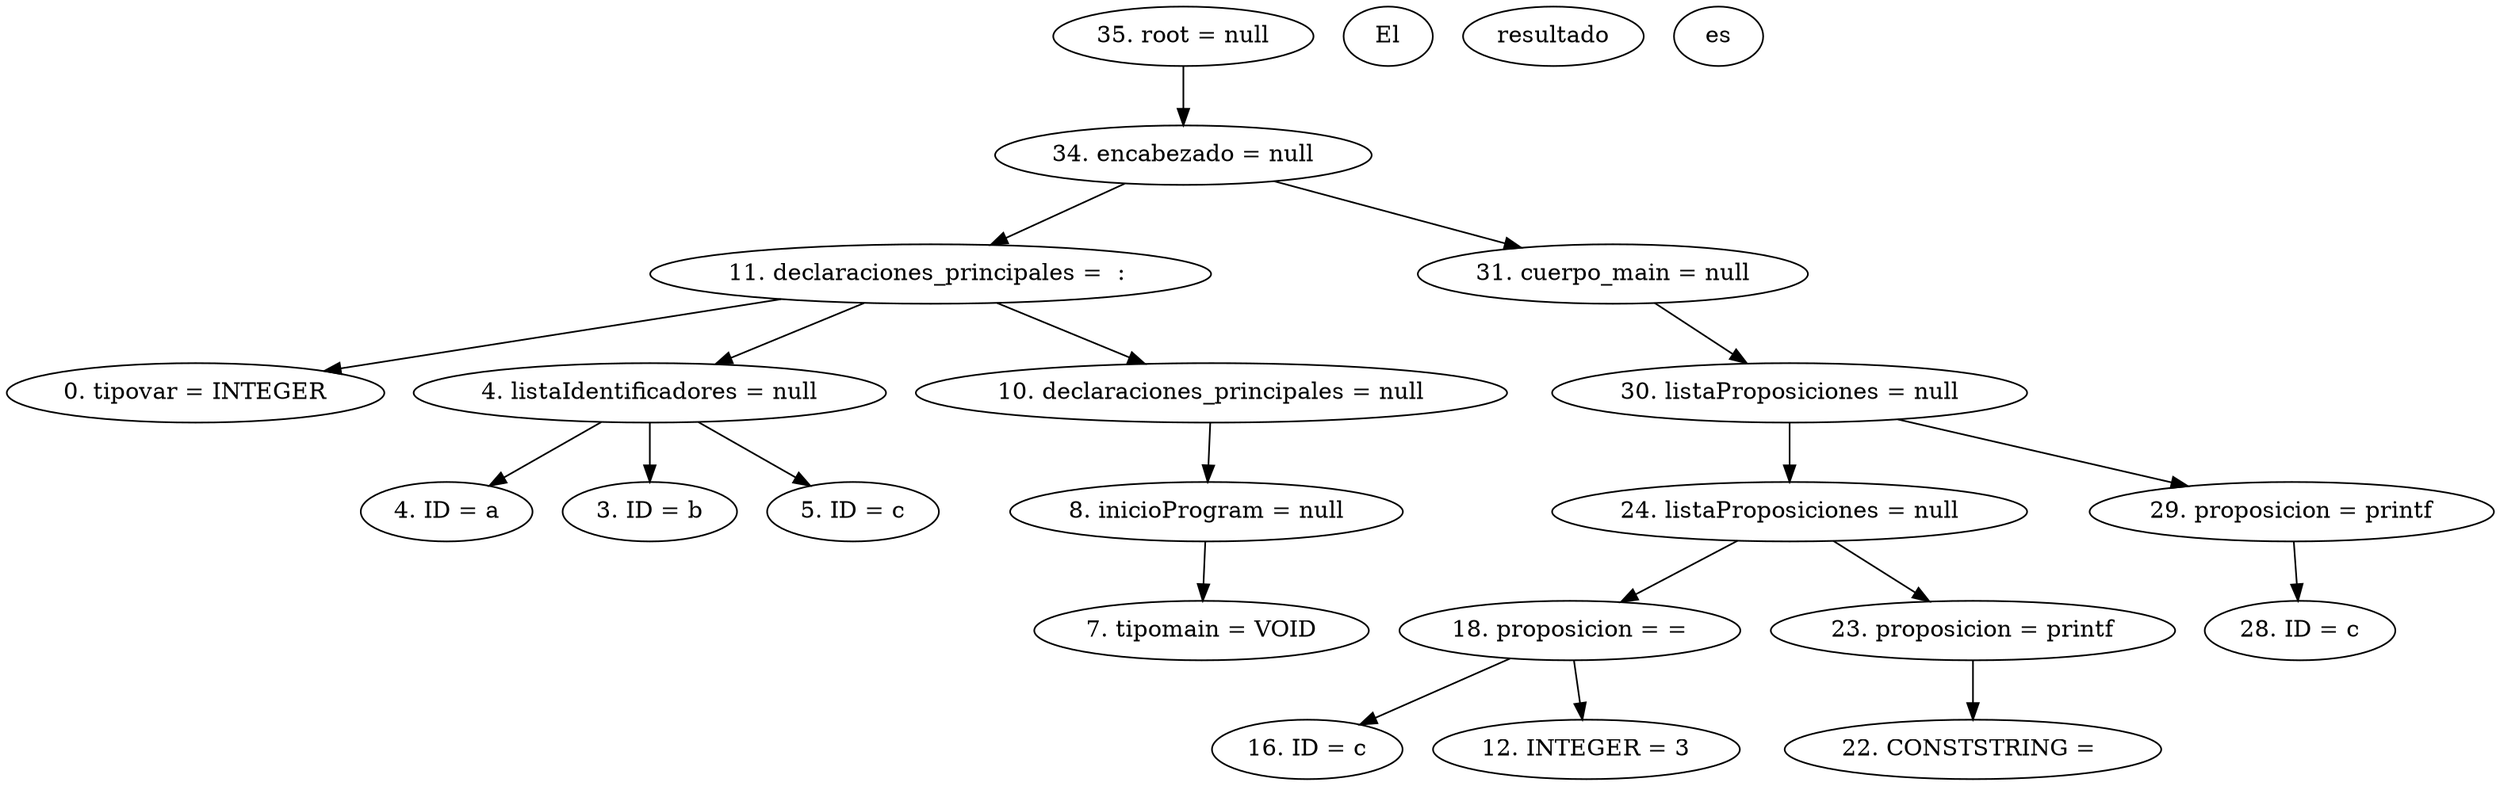 digraph G {
"35. root = null"->"34. encabezado = null"
"34. encabezado = null"->"11. declaraciones_principales =  : "
"11. declaraciones_principales =  : "->"0. tipovar = INTEGER"
"11. declaraciones_principales =  : "->"4. listaIdentificadores = null"
"4. listaIdentificadores = null"->"4. ID = a"
"4. listaIdentificadores = null"->"3. ID = b"
"4. listaIdentificadores = null"->"5. ID = c"
"11. declaraciones_principales =  : "->"10. declaraciones_principales = null"
"10. declaraciones_principales = null"->"8. inicioProgram = null"
"8. inicioProgram = null"->"7. tipomain = VOID"
"34. encabezado = null"->"31. cuerpo_main = null"
"31. cuerpo_main = null"->"30. listaProposiciones = null"
"30. listaProposiciones = null"->"24. listaProposiciones = null"
"24. listaProposiciones = null"->"18. proposicion = ="
"18. proposicion = ="->"16. ID = c"
"18. proposicion = ="->"12. INTEGER = 3"
"24. listaProposiciones = null"->"23. proposicion = printf"
"23. proposicion = printf"->"22. CONSTSTRING = "El resultado es: ""
"30. listaProposiciones = null"->"29. proposicion = printf"
"29. proposicion = printf"->"28. ID = c"


}
